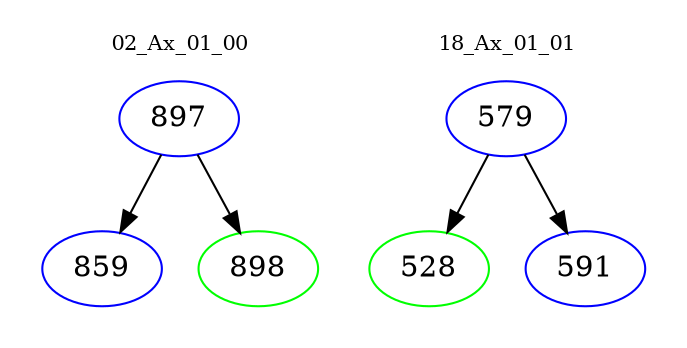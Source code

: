 digraph{
subgraph cluster_0 {
color = white
label = "02_Ax_01_00";
fontsize=10;
T0_897 [label="897", color="blue"]
T0_897 -> T0_859 [color="black"]
T0_859 [label="859", color="blue"]
T0_897 -> T0_898 [color="black"]
T0_898 [label="898", color="green"]
}
subgraph cluster_1 {
color = white
label = "18_Ax_01_01";
fontsize=10;
T1_579 [label="579", color="blue"]
T1_579 -> T1_528 [color="black"]
T1_528 [label="528", color="green"]
T1_579 -> T1_591 [color="black"]
T1_591 [label="591", color="blue"]
}
}
